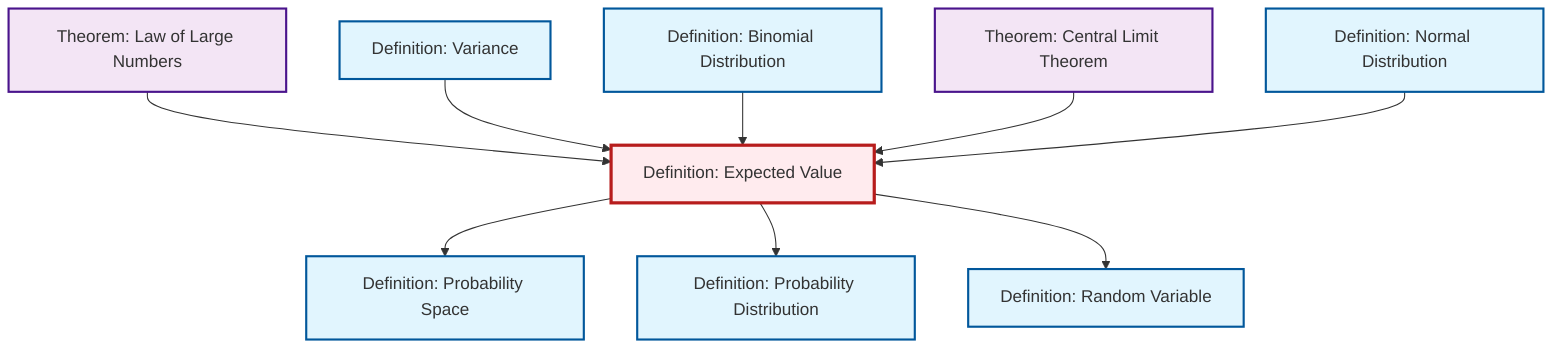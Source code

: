 graph TD
    classDef definition fill:#e1f5fe,stroke:#01579b,stroke-width:2px
    classDef theorem fill:#f3e5f5,stroke:#4a148c,stroke-width:2px
    classDef axiom fill:#fff3e0,stroke:#e65100,stroke-width:2px
    classDef example fill:#e8f5e9,stroke:#1b5e20,stroke-width:2px
    classDef current fill:#ffebee,stroke:#b71c1c,stroke-width:3px
    def-probability-space["Definition: Probability Space"]:::definition
    def-probability-distribution["Definition: Probability Distribution"]:::definition
    def-variance["Definition: Variance"]:::definition
    def-normal-distribution["Definition: Normal Distribution"]:::definition
    def-expectation["Definition: Expected Value"]:::definition
    thm-law-of-large-numbers["Theorem: Law of Large Numbers"]:::theorem
    def-random-variable["Definition: Random Variable"]:::definition
    thm-central-limit["Theorem: Central Limit Theorem"]:::theorem
    def-binomial-distribution["Definition: Binomial Distribution"]:::definition
    thm-law-of-large-numbers --> def-expectation
    def-expectation --> def-probability-space
    def-variance --> def-expectation
    def-binomial-distribution --> def-expectation
    thm-central-limit --> def-expectation
    def-normal-distribution --> def-expectation
    def-expectation --> def-probability-distribution
    def-expectation --> def-random-variable
    class def-expectation current